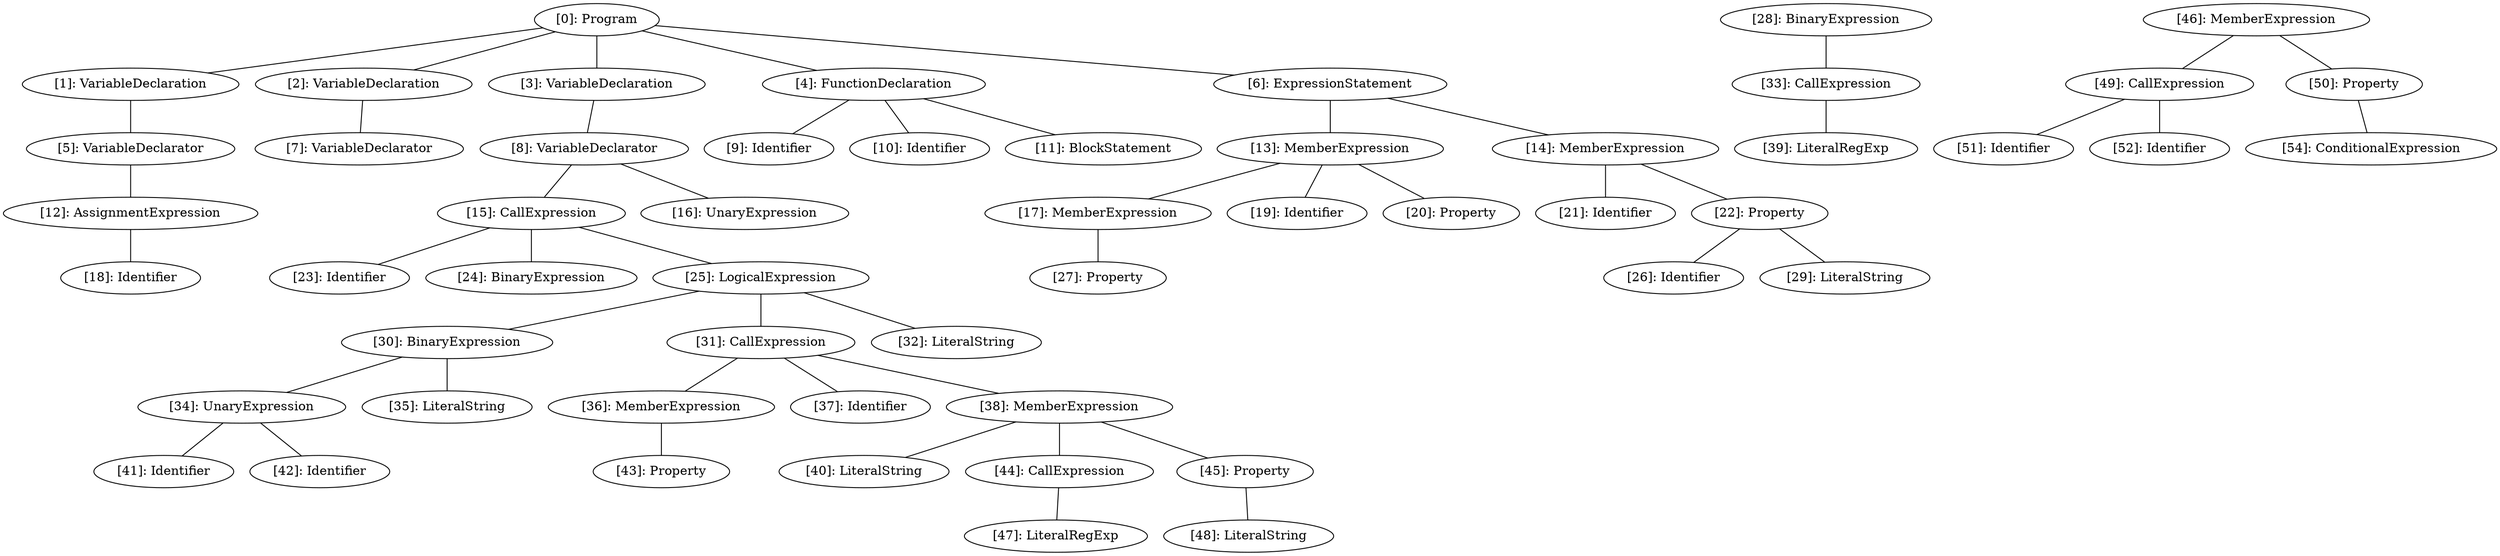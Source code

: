 // Result
graph {
	0 [label="[0]: Program"]
	1 [label="[1]: VariableDeclaration"]
	2 [label="[2]: VariableDeclaration"]
	3 [label="[3]: VariableDeclaration"]
	4 [label="[4]: FunctionDeclaration"]
	5 [label="[5]: VariableDeclarator"]
	6 [label="[6]: ExpressionStatement"]
	7 [label="[7]: VariableDeclarator"]
	8 [label="[8]: VariableDeclarator"]
	9 [label="[9]: Identifier"]
	10 [label="[10]: Identifier"]
	11 [label="[11]: BlockStatement"]
	12 [label="[12]: AssignmentExpression"]
	13 [label="[13]: MemberExpression"]
	14 [label="[14]: MemberExpression"]
	15 [label="[15]: CallExpression"]
	16 [label="[16]: UnaryExpression"]
	17 [label="[17]: MemberExpression"]
	18 [label="[18]: Identifier"]
	19 [label="[19]: Identifier"]
	20 [label="[20]: Property"]
	21 [label="[21]: Identifier"]
	22 [label="[22]: Property"]
	23 [label="[23]: Identifier"]
	24 [label="[24]: BinaryExpression"]
	25 [label="[25]: LogicalExpression"]
	26 [label="[26]: Identifier"]
	27 [label="[27]: Property"]
	28 [label="[28]: BinaryExpression"]
	29 [label="[29]: LiteralString"]
	30 [label="[30]: BinaryExpression"]
	31 [label="[31]: CallExpression"]
	32 [label="[32]: LiteralString"]
	33 [label="[33]: CallExpression"]
	34 [label="[34]: UnaryExpression"]
	35 [label="[35]: LiteralString"]
	36 [label="[36]: MemberExpression"]
	37 [label="[37]: Identifier"]
	38 [label="[38]: MemberExpression"]
	39 [label="[39]: LiteralRegExp"]
	40 [label="[40]: LiteralString"]
	41 [label="[41]: Identifier"]
	42 [label="[42]: Identifier"]
	43 [label="[43]: Property"]
	44 [label="[44]: CallExpression"]
	45 [label="[45]: Property"]
	46 [label="[46]: MemberExpression"]
	47 [label="[47]: LiteralRegExp"]
	48 [label="[48]: LiteralString"]
	49 [label="[49]: CallExpression"]
	50 [label="[50]: Property"]
	51 [label="[51]: Identifier"]
	52 [label="[52]: Identifier"]
	54 [label="[54]: ConditionalExpression"]
	0 -- 1
	0 -- 2
	0 -- 3
	0 -- 4
	0 -- 6
	1 -- 5
	2 -- 7
	3 -- 8
	4 -- 9
	4 -- 10
	4 -- 11
	5 -- 12
	6 -- 13
	6 -- 14
	8 -- 15
	8 -- 16
	12 -- 18
	13 -- 17
	13 -- 19
	13 -- 20
	14 -- 21
	14 -- 22
	15 -- 23
	15 -- 24
	15 -- 25
	17 -- 27
	22 -- 26
	22 -- 29
	25 -- 30
	25 -- 31
	25 -- 32
	28 -- 33
	30 -- 34
	30 -- 35
	31 -- 36
	31 -- 37
	31 -- 38
	33 -- 39
	34 -- 41
	34 -- 42
	36 -- 43
	38 -- 40
	38 -- 44
	38 -- 45
	44 -- 47
	45 -- 48
	46 -- 49
	46 -- 50
	49 -- 51
	49 -- 52
	50 -- 54
}

